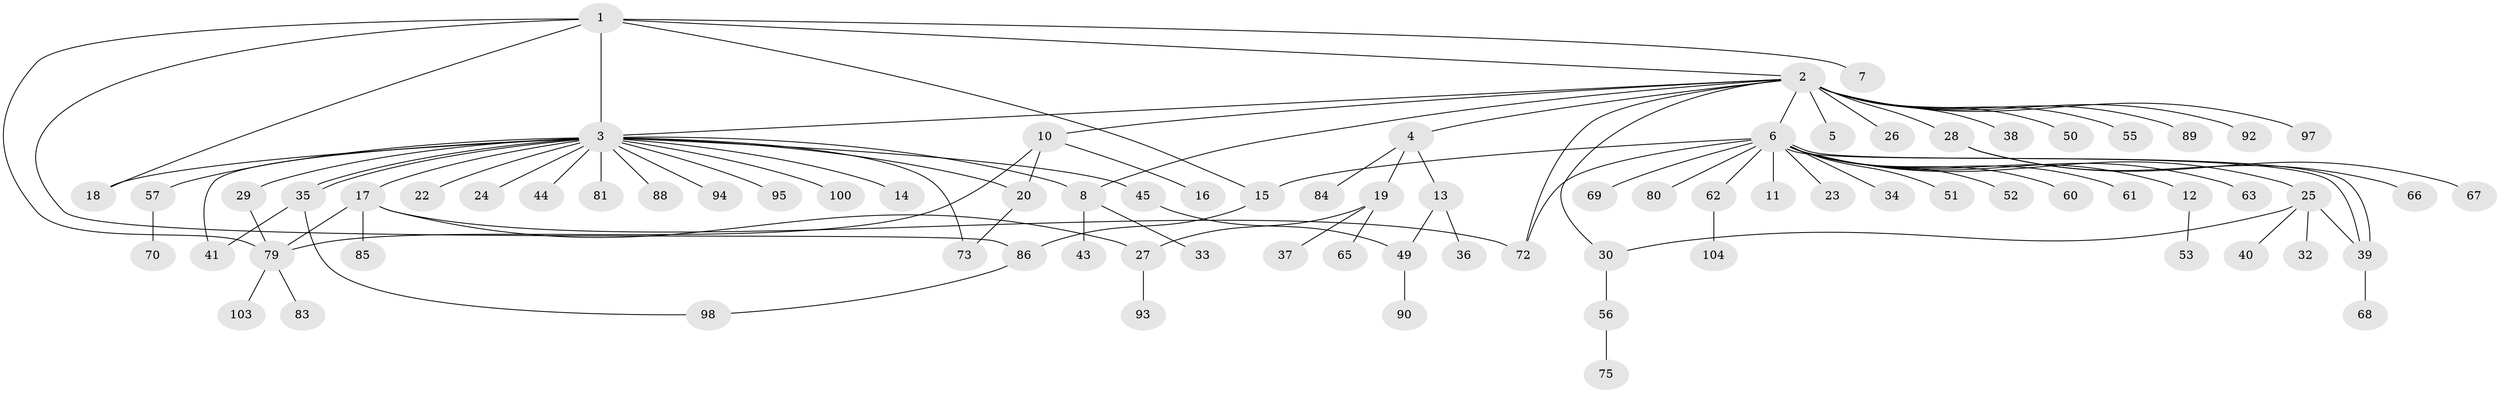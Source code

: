 // original degree distribution, {6: 0.01904761904761905, 16: 0.009523809523809525, 21: 0.009523809523809525, 4: 0.08571428571428572, 1: 0.5714285714285714, 19: 0.009523809523809525, 5: 0.0380952380952381, 3: 0.11428571428571428, 2: 0.14285714285714285}
// Generated by graph-tools (version 1.1) at 2025/11/02/27/25 16:11:15]
// undirected, 81 vertices, 100 edges
graph export_dot {
graph [start="1"]
  node [color=gray90,style=filled];
  1 [super="+96"];
  2 [super="+21"];
  3 [super="+9"];
  4;
  5;
  6 [super="+64"];
  7;
  8 [super="+47"];
  10;
  11;
  12 [super="+99"];
  13 [super="+87"];
  14;
  15 [super="+82"];
  16;
  17 [super="+105"];
  18;
  19 [super="+59"];
  20 [super="+31"];
  22;
  23;
  24;
  25 [super="+48"];
  26;
  27 [super="+71"];
  28 [super="+78"];
  29;
  30 [super="+54"];
  32;
  33 [super="+42"];
  34;
  35 [super="+91"];
  36 [super="+58"];
  37;
  38;
  39 [super="+46"];
  40;
  41 [super="+76"];
  43;
  44 [super="+102"];
  45;
  49;
  50;
  51;
  52;
  53;
  55;
  56;
  57 [super="+74"];
  60;
  61;
  62;
  63 [super="+77"];
  65;
  66;
  67;
  68;
  69;
  70;
  72;
  73;
  75;
  79 [super="+101"];
  80;
  81;
  83;
  84;
  85;
  86;
  88;
  89;
  90;
  92;
  93;
  94;
  95;
  97;
  98;
  100;
  103;
  104;
  1 -- 2;
  1 -- 3 [weight=2];
  1 -- 7;
  1 -- 15;
  1 -- 18;
  1 -- 86;
  1 -- 79;
  2 -- 3;
  2 -- 4;
  2 -- 5;
  2 -- 6;
  2 -- 8;
  2 -- 10;
  2 -- 26;
  2 -- 28;
  2 -- 30;
  2 -- 50;
  2 -- 55;
  2 -- 89;
  2 -- 92;
  2 -- 97;
  2 -- 72;
  2 -- 38;
  3 -- 8;
  3 -- 14;
  3 -- 17;
  3 -- 18;
  3 -- 20;
  3 -- 22;
  3 -- 24;
  3 -- 29;
  3 -- 35;
  3 -- 35;
  3 -- 41;
  3 -- 44;
  3 -- 45;
  3 -- 57;
  3 -- 81;
  3 -- 88;
  3 -- 94;
  3 -- 100;
  3 -- 73;
  3 -- 95;
  4 -- 13;
  4 -- 19;
  4 -- 84;
  6 -- 11;
  6 -- 12;
  6 -- 15;
  6 -- 23;
  6 -- 25;
  6 -- 34;
  6 -- 39;
  6 -- 39;
  6 -- 51;
  6 -- 52;
  6 -- 60;
  6 -- 61;
  6 -- 62;
  6 -- 63;
  6 -- 69;
  6 -- 72;
  6 -- 80;
  8 -- 33;
  8 -- 43;
  10 -- 16;
  10 -- 20;
  10 -- 79;
  12 -- 53;
  13 -- 36;
  13 -- 49;
  15 -- 86;
  17 -- 27;
  17 -- 72;
  17 -- 79;
  17 -- 85;
  19 -- 37;
  19 -- 65;
  19 -- 27;
  20 -- 73;
  25 -- 32;
  25 -- 40;
  25 -- 30;
  25 -- 39;
  27 -- 93;
  28 -- 66;
  28 -- 67;
  29 -- 79;
  30 -- 56;
  35 -- 41;
  35 -- 98;
  39 -- 68;
  45 -- 49;
  49 -- 90;
  56 -- 75;
  57 -- 70;
  62 -- 104;
  79 -- 83;
  79 -- 103;
  86 -- 98;
}
